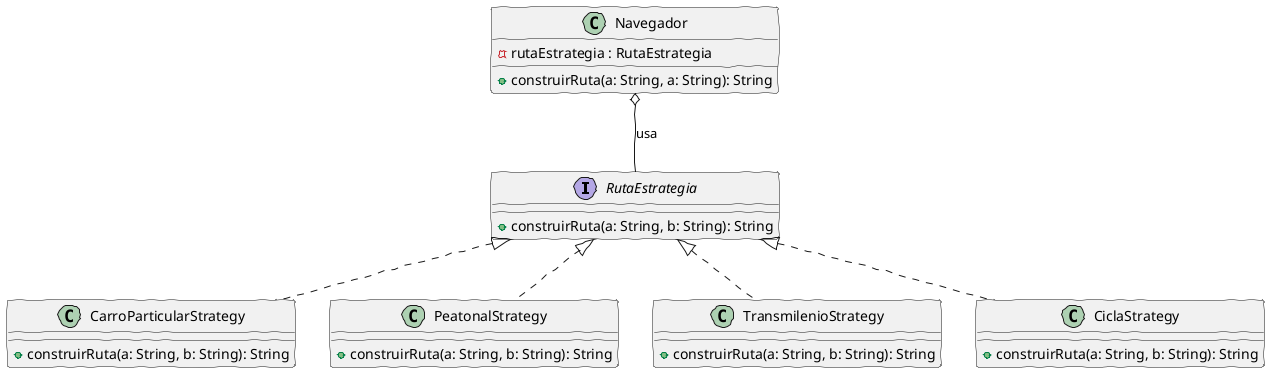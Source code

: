 @startuml strategy
skinparam handwritten true

interface RutaEstrategia {
    + construirRuta(a: String, b: String): String
}

class Navegador {
    - rutaEstrategia : RutaEstrategia
    + construirRuta(a: String, a: String): String
}

class CarroParticularStrategy {
    + construirRuta(a: String, b: String): String
}

class PeatonalStrategy {
    + construirRuta(a: String, b: String): String
}

class TransmilenioStrategy {
    + construirRuta(a: String, b: String): String
}

class CiclaStrategy {
    + construirRuta(a: String, b: String): String
}

' Relaciones
Navegador o-- RutaEstrategia : "usa"

RutaEstrategia <|.. CarroParticularStrategy
RutaEstrategia <|.. TransmilenioStrategy
RutaEstrategia <|.. CiclaStrategy
RutaEstrategia <|.. PeatonalStrategy

@enduml